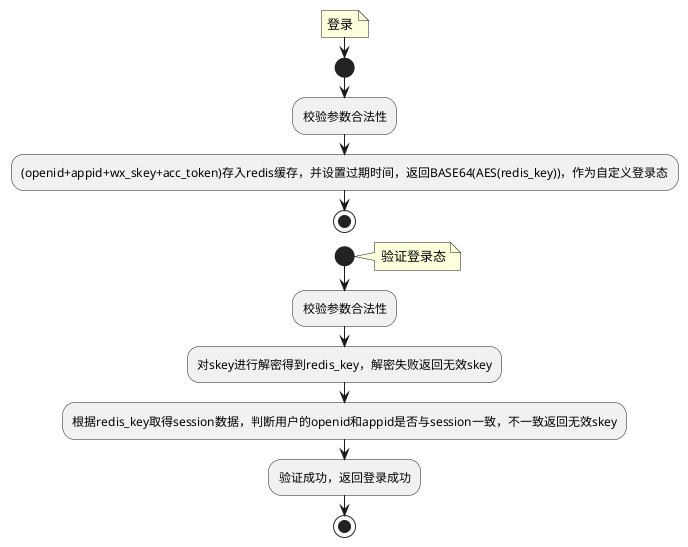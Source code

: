 @startuml

note right:登录
start
:校验参数合法性;
:(openid+appid+wx_skey+acc_token)存入redis缓存，并设置过期时间，返回BASE64(AES(redis_key))，作为自定义登录态;

stop

start
note right:验证登录态
:校验参数合法性;
:对skey进行解密得到redis_key，解密失败返回无效skey;
:根据redis_key取得session数据，判断用户的openid和appid是否与session一致，不一致返回无效skey;
:验证成功，返回登录成功;

stop

@enduml